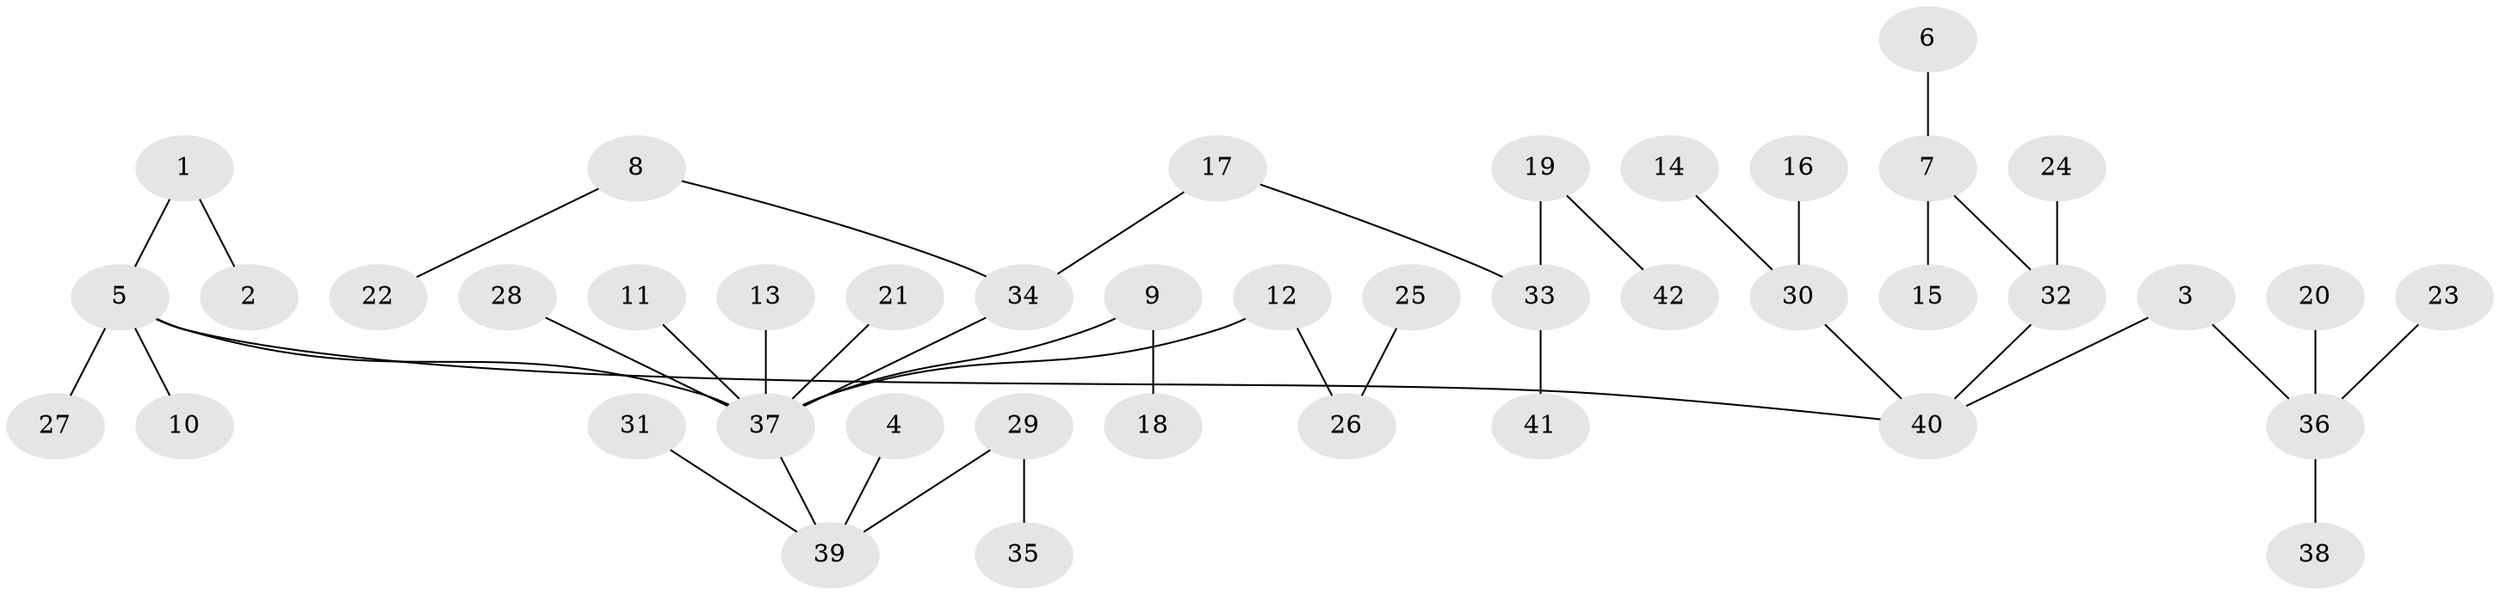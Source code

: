 // original degree distribution, {9: 0.011904761904761904, 4: 0.07142857142857142, 6: 0.011904761904761904, 3: 0.15476190476190477, 5: 0.023809523809523808, 2: 0.20238095238095238, 1: 0.5238095238095238}
// Generated by graph-tools (version 1.1) at 2025/50/03/09/25 03:50:19]
// undirected, 42 vertices, 41 edges
graph export_dot {
graph [start="1"]
  node [color=gray90,style=filled];
  1;
  2;
  3;
  4;
  5;
  6;
  7;
  8;
  9;
  10;
  11;
  12;
  13;
  14;
  15;
  16;
  17;
  18;
  19;
  20;
  21;
  22;
  23;
  24;
  25;
  26;
  27;
  28;
  29;
  30;
  31;
  32;
  33;
  34;
  35;
  36;
  37;
  38;
  39;
  40;
  41;
  42;
  1 -- 2 [weight=1.0];
  1 -- 5 [weight=1.0];
  3 -- 36 [weight=1.0];
  3 -- 40 [weight=1.0];
  4 -- 39 [weight=1.0];
  5 -- 10 [weight=1.0];
  5 -- 27 [weight=1.0];
  5 -- 37 [weight=1.0];
  5 -- 40 [weight=1.0];
  6 -- 7 [weight=1.0];
  7 -- 15 [weight=1.0];
  7 -- 32 [weight=1.0];
  8 -- 22 [weight=1.0];
  8 -- 34 [weight=1.0];
  9 -- 18 [weight=1.0];
  9 -- 37 [weight=1.0];
  11 -- 37 [weight=1.0];
  12 -- 26 [weight=1.0];
  12 -- 37 [weight=1.0];
  13 -- 37 [weight=1.0];
  14 -- 30 [weight=1.0];
  16 -- 30 [weight=1.0];
  17 -- 33 [weight=1.0];
  17 -- 34 [weight=1.0];
  19 -- 33 [weight=1.0];
  19 -- 42 [weight=1.0];
  20 -- 36 [weight=1.0];
  21 -- 37 [weight=1.0];
  23 -- 36 [weight=1.0];
  24 -- 32 [weight=1.0];
  25 -- 26 [weight=1.0];
  28 -- 37 [weight=1.0];
  29 -- 35 [weight=1.0];
  29 -- 39 [weight=1.0];
  30 -- 40 [weight=1.0];
  31 -- 39 [weight=1.0];
  32 -- 40 [weight=1.0];
  33 -- 41 [weight=1.0];
  34 -- 37 [weight=1.0];
  36 -- 38 [weight=1.0];
  37 -- 39 [weight=1.0];
}
